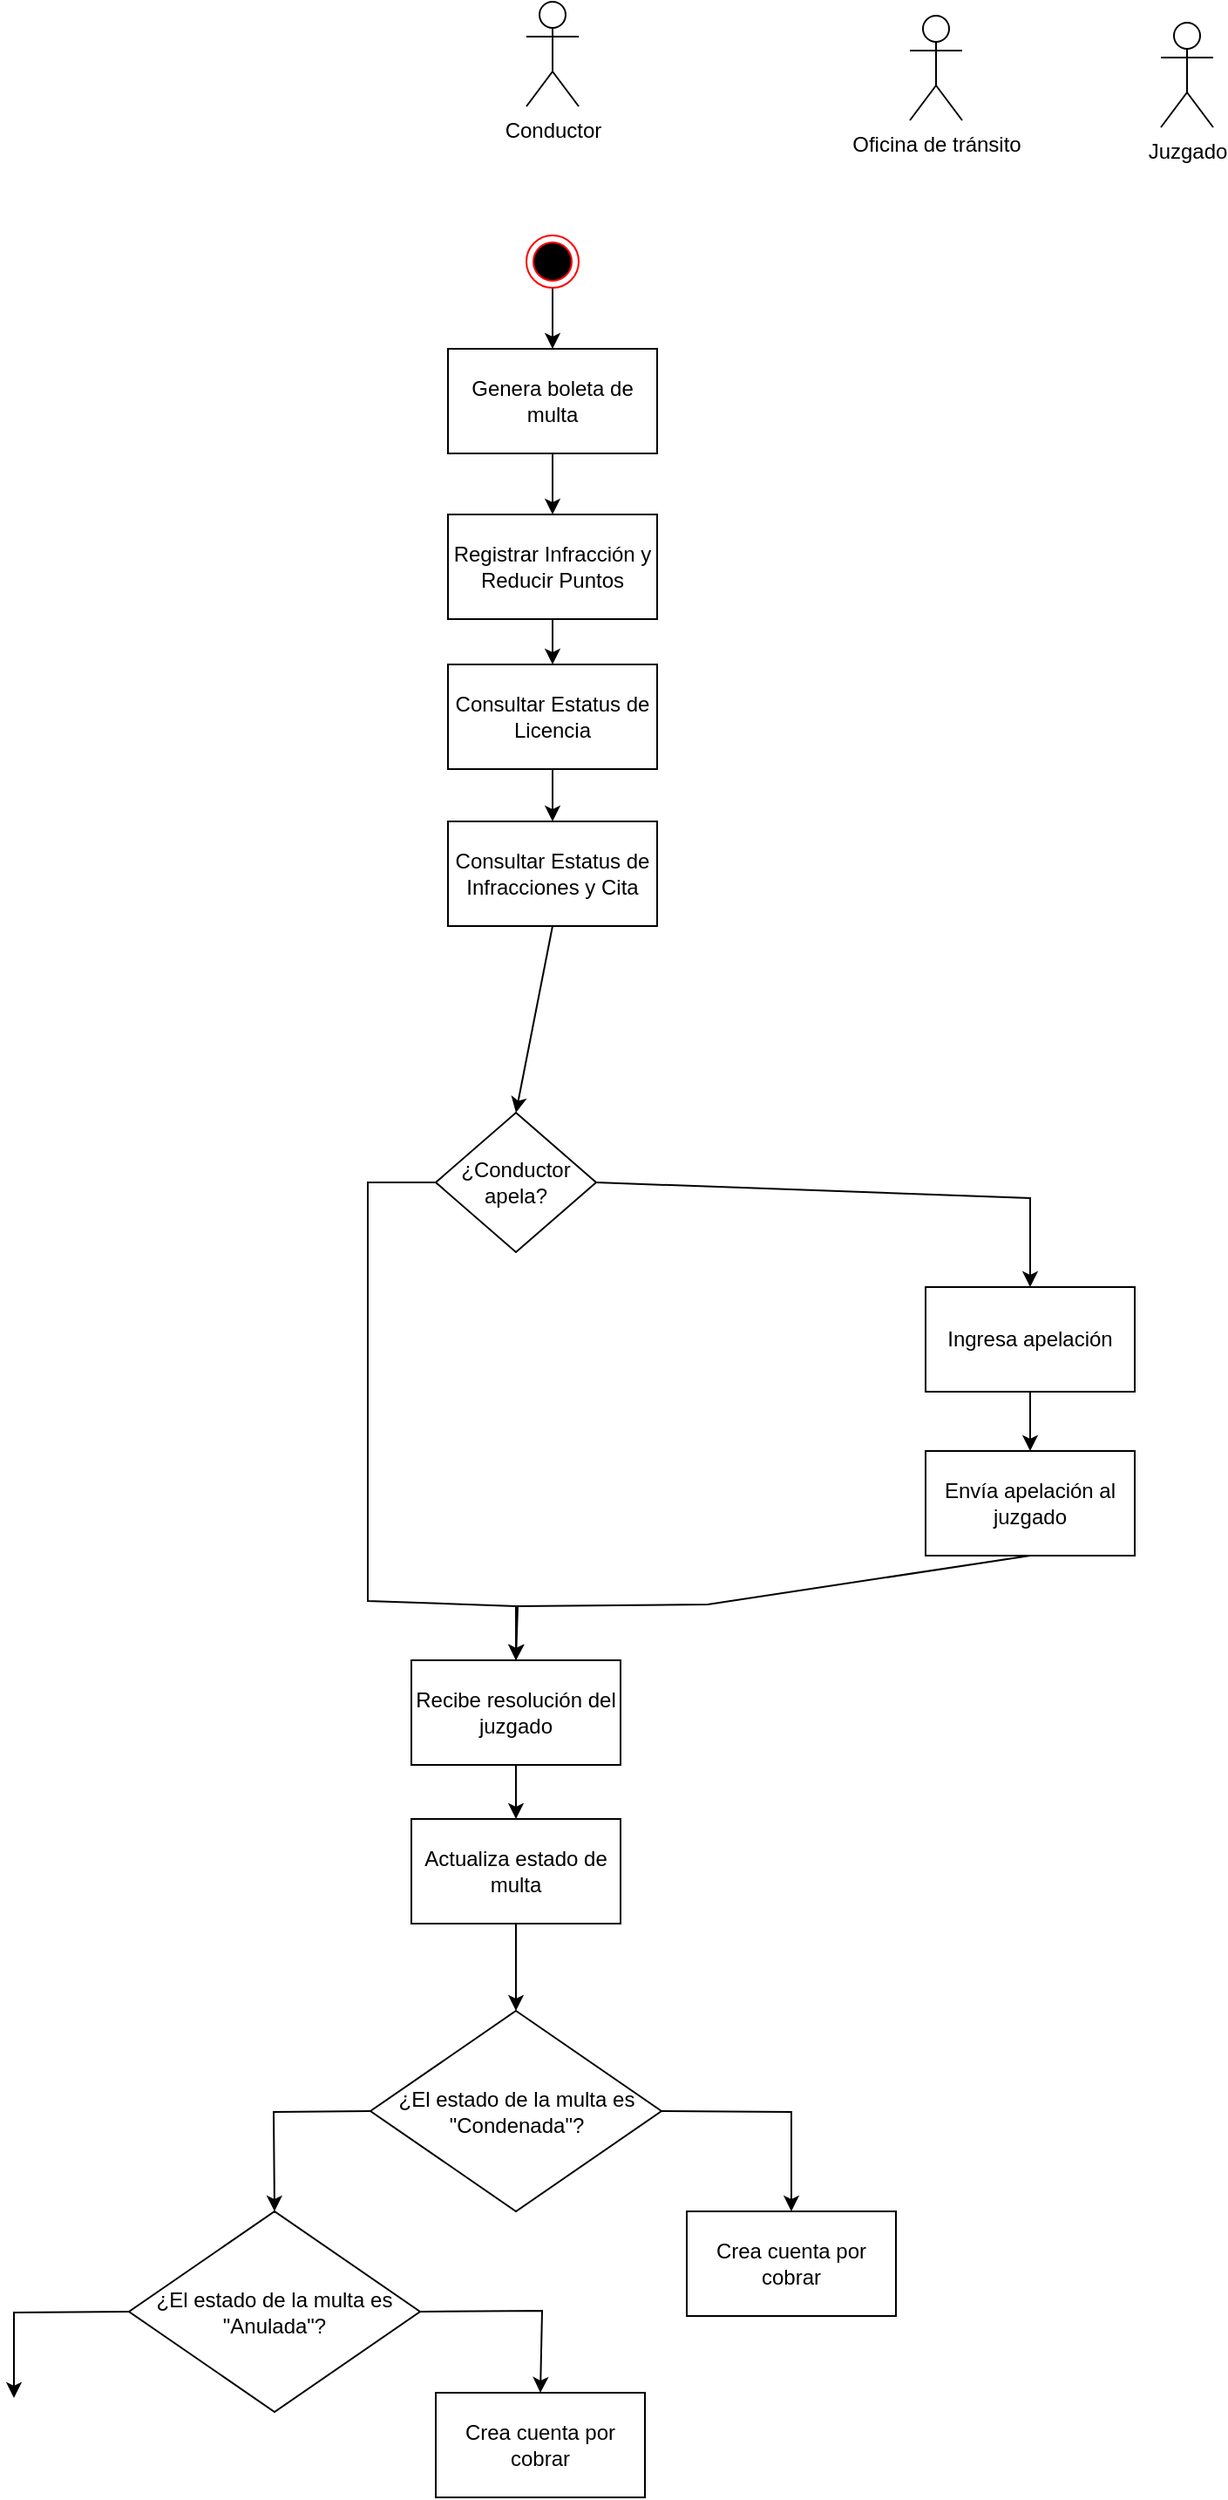 <mxfile version="24.0.3" type="github">
  <diagram name="Página-1" id="C9y6ylGqr0JpFU4tfEc5">
    <mxGraphModel dx="1332" dy="782" grid="0" gridSize="10" guides="1" tooltips="1" connect="1" arrows="1" fold="1" page="0" pageScale="1" pageWidth="827" pageHeight="1169" math="0" shadow="0">
      <root>
        <mxCell id="0" />
        <mxCell id="1" parent="0" />
        <mxCell id="uT5XBVkz1cXHhe_Z9Z36-2" value="Genera boleta de multa" style="rounded=0;whiteSpace=wrap;html=1;" vertex="1" parent="1">
          <mxGeometry x="222" y="-74" width="120" height="60" as="geometry" />
        </mxCell>
        <mxCell id="uT5XBVkz1cXHhe_Z9Z36-3" value="" style="endArrow=classic;html=1;rounded=0;entryX=0.5;entryY=0;entryDx=0;entryDy=0;exitX=0.5;exitY=1;exitDx=0;exitDy=0;" edge="1" parent="1" source="uT5XBVkz1cXHhe_Z9Z36-25" target="uT5XBVkz1cXHhe_Z9Z36-2">
          <mxGeometry width="50" height="50" relative="1" as="geometry">
            <mxPoint x="314" y="-149.704" as="sourcePoint" />
            <mxPoint x="180" y="138" as="targetPoint" />
          </mxGeometry>
        </mxCell>
        <mxCell id="uT5XBVkz1cXHhe_Z9Z36-4" value="¿Conductor apela?" style="rhombus;whiteSpace=wrap;html=1;" vertex="1" parent="1">
          <mxGeometry x="215" y="364" width="92" height="80" as="geometry" />
        </mxCell>
        <mxCell id="uT5XBVkz1cXHhe_Z9Z36-5" value="Ingresa apelación" style="rounded=0;whiteSpace=wrap;html=1;" vertex="1" parent="1">
          <mxGeometry x="496" y="464" width="120" height="60" as="geometry" />
        </mxCell>
        <mxCell id="uT5XBVkz1cXHhe_Z9Z36-6" value="Envía apelación al juzgado" style="rounded=0;whiteSpace=wrap;html=1;" vertex="1" parent="1">
          <mxGeometry x="496" y="558" width="120" height="60" as="geometry" />
        </mxCell>
        <mxCell id="uT5XBVkz1cXHhe_Z9Z36-7" value="" style="endArrow=classic;html=1;rounded=0;exitX=1;exitY=0.5;exitDx=0;exitDy=0;entryX=0.5;entryY=0;entryDx=0;entryDy=0;" edge="1" parent="1" source="uT5XBVkz1cXHhe_Z9Z36-4" target="uT5XBVkz1cXHhe_Z9Z36-5">
          <mxGeometry width="50" height="50" relative="1" as="geometry">
            <mxPoint x="315" y="401" as="sourcePoint" />
            <mxPoint x="451" y="406" as="targetPoint" />
            <Array as="points">
              <mxPoint x="556" y="413" />
            </Array>
          </mxGeometry>
        </mxCell>
        <mxCell id="uT5XBVkz1cXHhe_Z9Z36-8" value="" style="endArrow=classic;html=1;rounded=0;exitX=0.5;exitY=1;exitDx=0;exitDy=0;entryX=0.5;entryY=0;entryDx=0;entryDy=0;" edge="1" parent="1" source="uT5XBVkz1cXHhe_Z9Z36-5" target="uT5XBVkz1cXHhe_Z9Z36-6">
          <mxGeometry width="50" height="50" relative="1" as="geometry">
            <mxPoint x="502" y="412" as="sourcePoint" />
            <mxPoint x="566" y="474" as="targetPoint" />
            <Array as="points" />
          </mxGeometry>
        </mxCell>
        <mxCell id="uT5XBVkz1cXHhe_Z9Z36-10" value="Recibe resolución del juzgado" style="rounded=0;whiteSpace=wrap;html=1;" vertex="1" parent="1">
          <mxGeometry x="201" y="678" width="120" height="60" as="geometry" />
        </mxCell>
        <mxCell id="uT5XBVkz1cXHhe_Z9Z36-11" value="Actualiza estado de multa" style="rounded=0;whiteSpace=wrap;html=1;" vertex="1" parent="1">
          <mxGeometry x="201" y="769" width="120" height="60" as="geometry" />
        </mxCell>
        <mxCell id="uT5XBVkz1cXHhe_Z9Z36-12" value="Crea cuenta por cobrar" style="rounded=0;whiteSpace=wrap;html=1;" vertex="1" parent="1">
          <mxGeometry x="359" y="994" width="120" height="60" as="geometry" />
        </mxCell>
        <mxCell id="uT5XBVkz1cXHhe_Z9Z36-13" value="" style="endArrow=classic;html=1;rounded=0;exitX=0;exitY=0.5;exitDx=0;exitDy=0;entryX=0.5;entryY=0;entryDx=0;entryDy=0;" edge="1" parent="1" source="uT5XBVkz1cXHhe_Z9Z36-4" target="uT5XBVkz1cXHhe_Z9Z36-10">
          <mxGeometry width="50" height="50" relative="1" as="geometry">
            <mxPoint x="317" y="414" as="sourcePoint" />
            <mxPoint x="381" y="476" as="targetPoint" />
            <Array as="points">
              <mxPoint x="176" y="404" />
              <mxPoint x="176" y="644" />
              <mxPoint x="261" y="647" />
            </Array>
          </mxGeometry>
        </mxCell>
        <mxCell id="uT5XBVkz1cXHhe_Z9Z36-14" value="" style="endArrow=classic;html=1;rounded=0;exitX=0.5;exitY=1;exitDx=0;exitDy=0;entryX=0.5;entryY=0;entryDx=0;entryDy=0;" edge="1" parent="1" source="uT5XBVkz1cXHhe_Z9Z36-6" target="uT5XBVkz1cXHhe_Z9Z36-10">
          <mxGeometry width="50" height="50" relative="1" as="geometry">
            <mxPoint x="381" y="536" as="sourcePoint" />
            <mxPoint x="381" y="570" as="targetPoint" />
            <Array as="points">
              <mxPoint x="371" y="646" />
              <mxPoint x="262" y="647" />
            </Array>
          </mxGeometry>
        </mxCell>
        <mxCell id="uT5XBVkz1cXHhe_Z9Z36-15" value="" style="endArrow=classic;html=1;rounded=0;exitX=0.5;exitY=1;exitDx=0;exitDy=0;entryX=0.5;entryY=0;entryDx=0;entryDy=0;" edge="1" parent="1" source="uT5XBVkz1cXHhe_Z9Z36-10" target="uT5XBVkz1cXHhe_Z9Z36-11">
          <mxGeometry width="50" height="50" relative="1" as="geometry">
            <mxPoint x="381" y="536" as="sourcePoint" />
            <mxPoint x="381" y="570" as="targetPoint" />
            <Array as="points" />
          </mxGeometry>
        </mxCell>
        <mxCell id="uT5XBVkz1cXHhe_Z9Z36-16" value="¿El estado de la multa es &quot;Condenada&quot;?" style="rhombus;whiteSpace=wrap;html=1;" vertex="1" parent="1">
          <mxGeometry x="177.5" y="879" width="167" height="115" as="geometry" />
        </mxCell>
        <mxCell id="uT5XBVkz1cXHhe_Z9Z36-17" value="" style="endArrow=classic;html=1;rounded=0;exitX=0.5;exitY=1;exitDx=0;exitDy=0;entryX=0.5;entryY=0;entryDx=0;entryDy=0;" edge="1" parent="1" source="uT5XBVkz1cXHhe_Z9Z36-11" target="uT5XBVkz1cXHhe_Z9Z36-16">
          <mxGeometry width="50" height="50" relative="1" as="geometry">
            <mxPoint x="271" y="748" as="sourcePoint" />
            <mxPoint x="271" y="779" as="targetPoint" />
            <Array as="points" />
          </mxGeometry>
        </mxCell>
        <mxCell id="uT5XBVkz1cXHhe_Z9Z36-18" value="" style="endArrow=classic;html=1;rounded=0;exitX=1;exitY=0.5;exitDx=0;exitDy=0;entryX=0.5;entryY=0;entryDx=0;entryDy=0;" edge="1" parent="1" source="uT5XBVkz1cXHhe_Z9Z36-16" target="uT5XBVkz1cXHhe_Z9Z36-12">
          <mxGeometry width="50" height="50" relative="1" as="geometry">
            <mxPoint x="271" y="839" as="sourcePoint" />
            <mxPoint x="271" y="889" as="targetPoint" />
            <Array as="points">
              <mxPoint x="419" y="937" />
            </Array>
          </mxGeometry>
        </mxCell>
        <mxCell id="uT5XBVkz1cXHhe_Z9Z36-19" value="Conductor" style="shape=umlActor;verticalLabelPosition=bottom;verticalAlign=top;html=1;outlineConnect=0;" vertex="1" parent="1">
          <mxGeometry x="267" y="-273" width="30" height="60" as="geometry" />
        </mxCell>
        <mxCell id="uT5XBVkz1cXHhe_Z9Z36-20" value="Oficina de tránsito" style="shape=umlActor;verticalLabelPosition=bottom;verticalAlign=top;html=1;outlineConnect=0;" vertex="1" parent="1">
          <mxGeometry x="487" y="-265" width="30" height="60" as="geometry" />
        </mxCell>
        <mxCell id="uT5XBVkz1cXHhe_Z9Z36-21" value="Registrar Infracción y Reducir Puntos" style="rounded=0;whiteSpace=wrap;html=1;" vertex="1" parent="1">
          <mxGeometry x="222" y="21" width="120" height="60" as="geometry" />
        </mxCell>
        <mxCell id="uT5XBVkz1cXHhe_Z9Z36-22" value="Consultar Estatus de Licencia" style="rounded=0;whiteSpace=wrap;html=1;" vertex="1" parent="1">
          <mxGeometry x="222" y="107" width="120" height="60" as="geometry" />
        </mxCell>
        <mxCell id="uT5XBVkz1cXHhe_Z9Z36-23" value="Consultar Estatus de Infracciones y Cita" style="rounded=0;whiteSpace=wrap;html=1;" vertex="1" parent="1">
          <mxGeometry x="222" y="197" width="120" height="60" as="geometry" />
        </mxCell>
        <mxCell id="uT5XBVkz1cXHhe_Z9Z36-25" value="" style="ellipse;html=1;shape=endState;fillColor=#000000;strokeColor=#ff0000;" vertex="1" parent="1">
          <mxGeometry x="267" y="-139" width="30" height="30" as="geometry" />
        </mxCell>
        <mxCell id="uT5XBVkz1cXHhe_Z9Z36-27" value="" style="endArrow=classic;html=1;rounded=0;entryX=0.5;entryY=0;entryDx=0;entryDy=0;exitX=0.5;exitY=1;exitDx=0;exitDy=0;" edge="1" parent="1" source="uT5XBVkz1cXHhe_Z9Z36-2" target="uT5XBVkz1cXHhe_Z9Z36-21">
          <mxGeometry width="50" height="50" relative="1" as="geometry">
            <mxPoint x="292" y="-99" as="sourcePoint" />
            <mxPoint x="292" y="-64" as="targetPoint" />
          </mxGeometry>
        </mxCell>
        <mxCell id="uT5XBVkz1cXHhe_Z9Z36-28" value="" style="endArrow=classic;html=1;rounded=0;entryX=0.5;entryY=0;entryDx=0;entryDy=0;exitX=0.5;exitY=1;exitDx=0;exitDy=0;" edge="1" parent="1" source="uT5XBVkz1cXHhe_Z9Z36-21" target="uT5XBVkz1cXHhe_Z9Z36-22">
          <mxGeometry width="50" height="50" relative="1" as="geometry">
            <mxPoint x="302" y="-89" as="sourcePoint" />
            <mxPoint x="302" y="-54" as="targetPoint" />
          </mxGeometry>
        </mxCell>
        <mxCell id="uT5XBVkz1cXHhe_Z9Z36-29" value="" style="endArrow=classic;html=1;rounded=0;entryX=0.5;entryY=0;entryDx=0;entryDy=0;exitX=0.5;exitY=1;exitDx=0;exitDy=0;" edge="1" parent="1" source="uT5XBVkz1cXHhe_Z9Z36-22" target="uT5XBVkz1cXHhe_Z9Z36-23">
          <mxGeometry width="50" height="50" relative="1" as="geometry">
            <mxPoint x="312" y="-79" as="sourcePoint" />
            <mxPoint x="312" y="-44" as="targetPoint" />
          </mxGeometry>
        </mxCell>
        <mxCell id="uT5XBVkz1cXHhe_Z9Z36-30" value="" style="endArrow=classic;html=1;rounded=0;entryX=0.5;entryY=0;entryDx=0;entryDy=0;exitX=0.5;exitY=1;exitDx=0;exitDy=0;" edge="1" parent="1" source="uT5XBVkz1cXHhe_Z9Z36-23" target="uT5XBVkz1cXHhe_Z9Z36-4">
          <mxGeometry width="50" height="50" relative="1" as="geometry">
            <mxPoint x="381" y="283" as="sourcePoint" />
            <mxPoint x="287" y="349" as="targetPoint" />
          </mxGeometry>
        </mxCell>
        <mxCell id="uT5XBVkz1cXHhe_Z9Z36-34" value="" style="endArrow=classic;html=1;rounded=0;exitX=0;exitY=0.5;exitDx=0;exitDy=0;entryX=0.5;entryY=0;entryDx=0;entryDy=0;" edge="1" parent="1" source="uT5XBVkz1cXHhe_Z9Z36-16" target="uT5XBVkz1cXHhe_Z9Z36-35">
          <mxGeometry width="50" height="50" relative="1" as="geometry">
            <mxPoint x="82.5" y="1071.5" as="sourcePoint" />
            <mxPoint x="119" y="1012" as="targetPoint" />
            <Array as="points">
              <mxPoint x="122" y="937" />
            </Array>
          </mxGeometry>
        </mxCell>
        <mxCell id="uT5XBVkz1cXHhe_Z9Z36-35" value="¿El estado de la multa es &quot;Anulada&quot;?" style="rhombus;whiteSpace=wrap;html=1;" vertex="1" parent="1">
          <mxGeometry x="39" y="994" width="167" height="115" as="geometry" />
        </mxCell>
        <mxCell id="uT5XBVkz1cXHhe_Z9Z36-36" value="Crea cuenta por cobrar" style="rounded=0;whiteSpace=wrap;html=1;" vertex="1" parent="1">
          <mxGeometry x="215" y="1098" width="120" height="60" as="geometry" />
        </mxCell>
        <mxCell id="uT5XBVkz1cXHhe_Z9Z36-37" value="" style="endArrow=classic;html=1;rounded=0;exitX=1;exitY=0.5;exitDx=0;exitDy=0;entryX=0.5;entryY=0;entryDx=0;entryDy=0;" edge="1" parent="1" target="uT5XBVkz1cXHhe_Z9Z36-36" source="uT5XBVkz1cXHhe_Z9Z36-35">
          <mxGeometry width="50" height="50" relative="1" as="geometry">
            <mxPoint x="217" y="1096" as="sourcePoint" />
            <mxPoint x="144" y="1048" as="targetPoint" />
            <Array as="points">
              <mxPoint x="276" y="1051" />
            </Array>
          </mxGeometry>
        </mxCell>
        <mxCell id="uT5XBVkz1cXHhe_Z9Z36-38" value="" style="endArrow=classic;html=1;rounded=0;exitX=0;exitY=0.5;exitDx=0;exitDy=0;" edge="1" parent="1" source="uT5XBVkz1cXHhe_Z9Z36-35">
          <mxGeometry width="50" height="50" relative="1" as="geometry">
            <mxPoint x="216" y="1062" as="sourcePoint" />
            <mxPoint x="-27" y="1101" as="targetPoint" />
            <Array as="points">
              <mxPoint x="-27" y="1052" />
            </Array>
          </mxGeometry>
        </mxCell>
        <mxCell id="uT5XBVkz1cXHhe_Z9Z36-40" value="Juzgado" style="shape=umlActor;verticalLabelPosition=bottom;verticalAlign=top;html=1;outlineConnect=0;" vertex="1" parent="1">
          <mxGeometry x="631" y="-261" width="30" height="60" as="geometry" />
        </mxCell>
      </root>
    </mxGraphModel>
  </diagram>
</mxfile>

